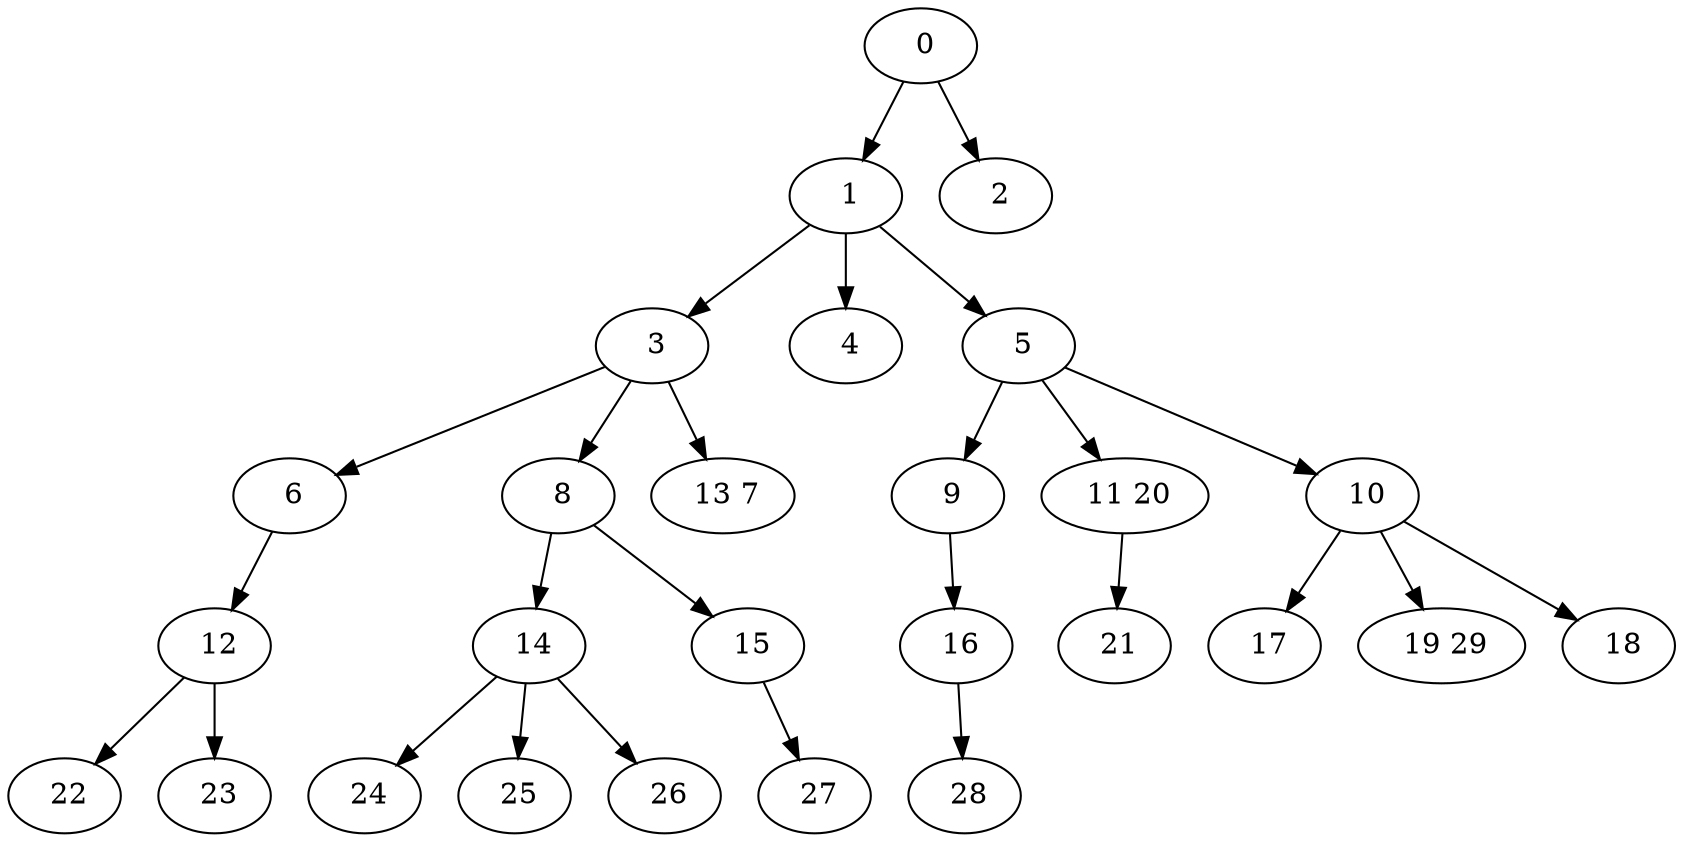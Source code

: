 digraph mytree {
" 0" -> " 1";
" 0" -> " 2";
" 1" -> " 3";
" 1" -> " 4";
" 1" -> " 5";
" 2";
" 3" -> " 6";
" 3" -> " 8";
" 3" -> " 13 7";
" 4";
" 5" -> " 9";
" 5" -> " 11 20";
" 5" -> " 10";
" 6" -> " 12";
" 8" -> " 14";
" 8" -> " 15";
" 13 7";
" 9" -> " 16";
" 11 20" -> " 21";
" 21";
" 17";
" 10" -> " 17";
" 10" -> " 19 29";
" 10" -> " 18";
" 19 29";
" 12" -> " 22";
" 12" -> " 23";
" 14" -> " 24";
" 14" -> " 25";
" 14" -> " 26";
" 15" -> " 27";
" 16" -> " 28";
" 22";
" 23";
" 24";
" 25";
" 26";
" 27";
" 28";
" 18";
}
